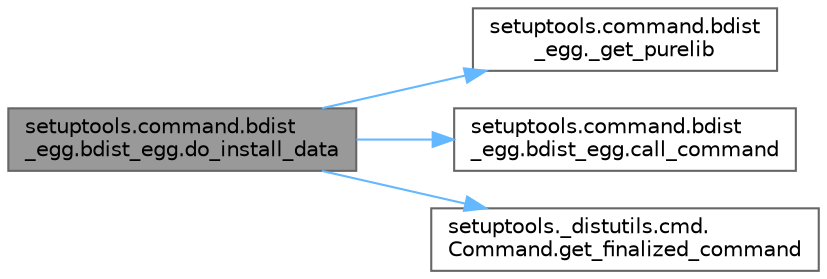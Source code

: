 digraph "setuptools.command.bdist_egg.bdist_egg.do_install_data"
{
 // LATEX_PDF_SIZE
  bgcolor="transparent";
  edge [fontname=Helvetica,fontsize=10,labelfontname=Helvetica,labelfontsize=10];
  node [fontname=Helvetica,fontsize=10,shape=box,height=0.2,width=0.4];
  rankdir="LR";
  Node1 [id="Node000001",label="setuptools.command.bdist\l_egg.bdist_egg.do_install_data",height=0.2,width=0.4,color="gray40", fillcolor="grey60", style="filled", fontcolor="black",tooltip=" "];
  Node1 -> Node2 [id="edge1_Node000001_Node000002",color="steelblue1",style="solid",tooltip=" "];
  Node2 [id="Node000002",label="setuptools.command.bdist\l_egg._get_purelib",height=0.2,width=0.4,color="grey40", fillcolor="white", style="filled",URL="$namespacesetuptools_1_1command_1_1bdist__egg.html#ac062dd88a9aaf6a7e7e01bedb708def7",tooltip=" "];
  Node1 -> Node3 [id="edge2_Node000001_Node000003",color="steelblue1",style="solid",tooltip=" "];
  Node3 [id="Node000003",label="setuptools.command.bdist\l_egg.bdist_egg.call_command",height=0.2,width=0.4,color="grey40", fillcolor="white", style="filled",URL="$classsetuptools_1_1command_1_1bdist__egg_1_1bdist__egg.html#a372fb0e74bb36ea74d118a0a12b2e952",tooltip=" "];
  Node1 -> Node4 [id="edge3_Node000001_Node000004",color="steelblue1",style="solid",tooltip=" "];
  Node4 [id="Node000004",label="setuptools._distutils.cmd.\lCommand.get_finalized_command",height=0.2,width=0.4,color="grey40", fillcolor="white", style="filled",URL="$classsetuptools_1_1__distutils_1_1cmd_1_1_command.html#a6f8fd576b884ae94811fc896a77e13a2",tooltip=" "];
}
